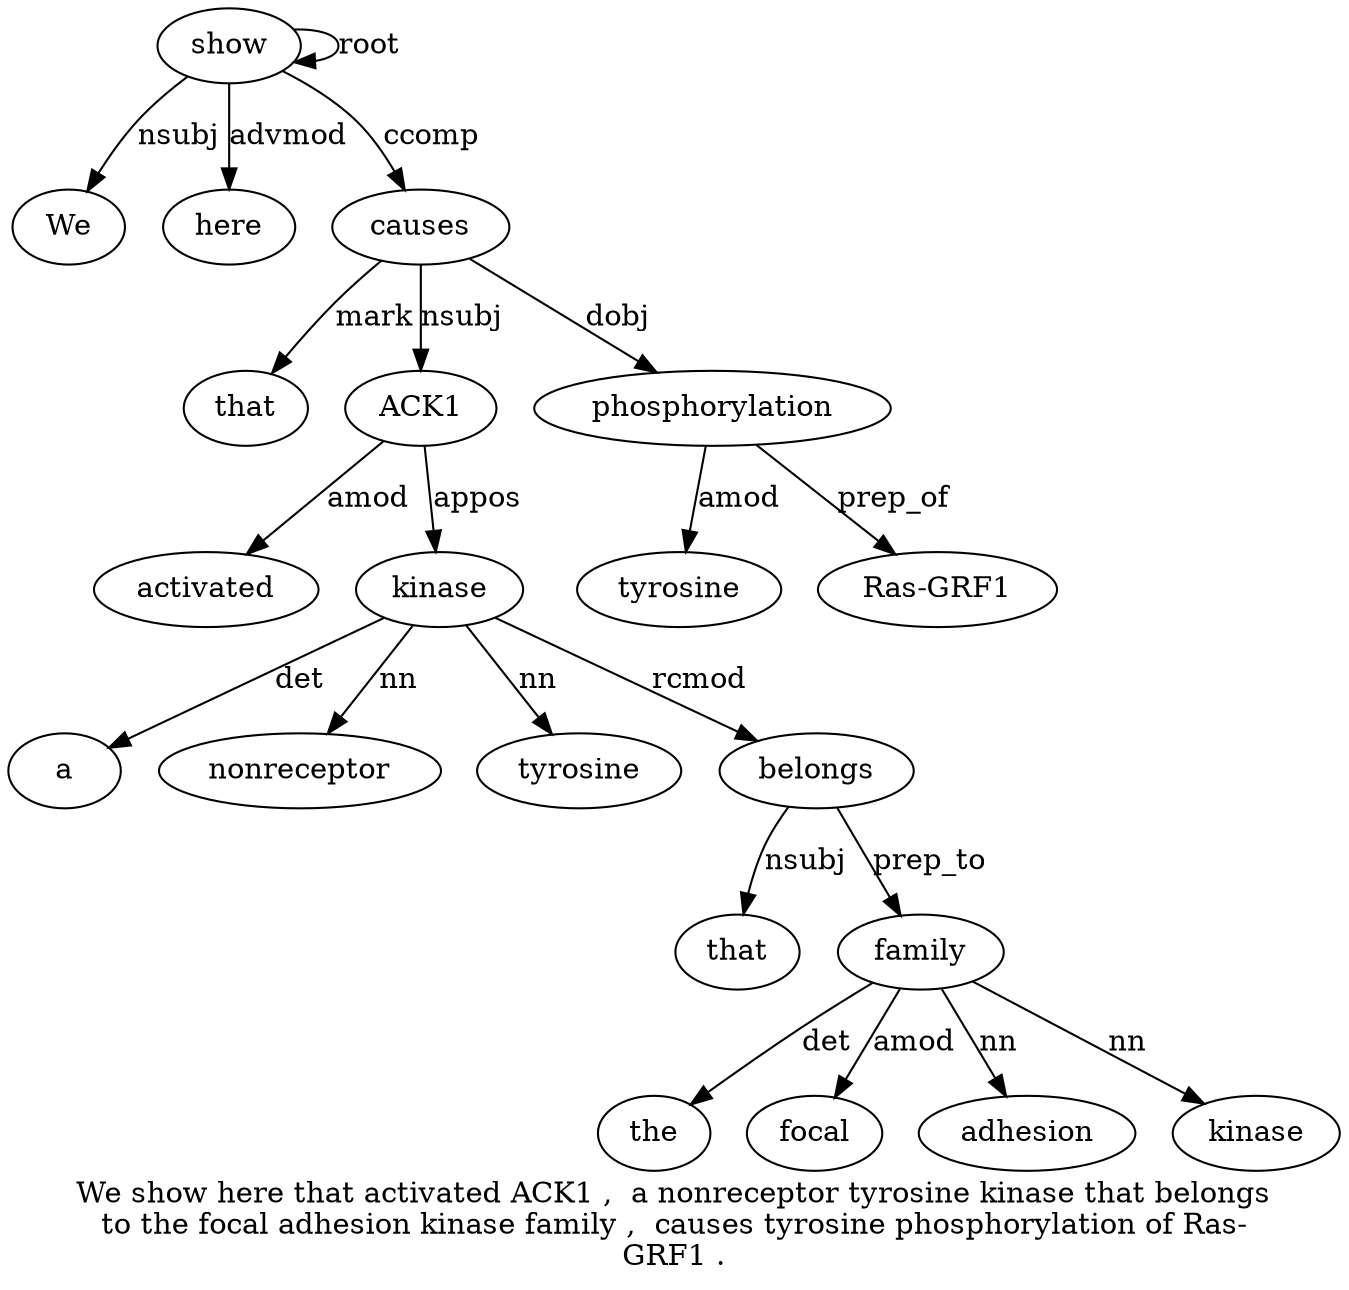 digraph "We show here that activated ACK1 ,  a nonreceptor tyrosine kinase that belongs to the focal adhesion kinase family ,  causes tyrosine phosphorylation of Ras-GRF1 ." {
label="We show here that activated ACK1 ,  a nonreceptor tyrosine kinase that belongs
to the focal adhesion kinase family ,  causes tyrosine phosphorylation of Ras-
GRF1 .";
show2 [style=filled, fillcolor=white, label=show];
We1 [style=filled, fillcolor=white, label=We];
show2 -> We1  [label=nsubj];
show2 -> show2  [label=root];
here3 [style=filled, fillcolor=white, label=here];
show2 -> here3  [label=advmod];
causes21 [style=filled, fillcolor=white, label=causes];
that4 [style=filled, fillcolor=white, label=that];
causes21 -> that4  [label=mark];
ACK16 [style=filled, fillcolor=white, label=ACK1];
activated5 [style=filled, fillcolor=white, label=activated];
ACK16 -> activated5  [label=amod];
causes21 -> ACK16  [label=nsubj];
kinase11 [style=filled, fillcolor=white, label=kinase];
a8 [style=filled, fillcolor=white, label=a];
kinase11 -> a8  [label=det];
nonreceptor9 [style=filled, fillcolor=white, label=nonreceptor];
kinase11 -> nonreceptor9  [label=nn];
tyrosine10 [style=filled, fillcolor=white, label=tyrosine];
kinase11 -> tyrosine10  [label=nn];
ACK16 -> kinase11  [label=appos];
belongs13 [style=filled, fillcolor=white, label=belongs];
that12 [style=filled, fillcolor=white, label=that];
belongs13 -> that12  [label=nsubj];
kinase11 -> belongs13  [label=rcmod];
family19 [style=filled, fillcolor=white, label=family];
the15 [style=filled, fillcolor=white, label=the];
family19 -> the15  [label=det];
focal16 [style=filled, fillcolor=white, label=focal];
family19 -> focal16  [label=amod];
adhesion17 [style=filled, fillcolor=white, label=adhesion];
family19 -> adhesion17  [label=nn];
kinase18 [style=filled, fillcolor=white, label=kinase];
family19 -> kinase18  [label=nn];
belongs13 -> family19  [label=prep_to];
show2 -> causes21  [label=ccomp];
phosphorylation23 [style=filled, fillcolor=white, label=phosphorylation];
tyrosine22 [style=filled, fillcolor=white, label=tyrosine];
phosphorylation23 -> tyrosine22  [label=amod];
causes21 -> phosphorylation23  [label=dobj];
"Ras-GRF125" [style=filled, fillcolor=white, label="Ras-GRF1"];
phosphorylation23 -> "Ras-GRF125"  [label=prep_of];
}

